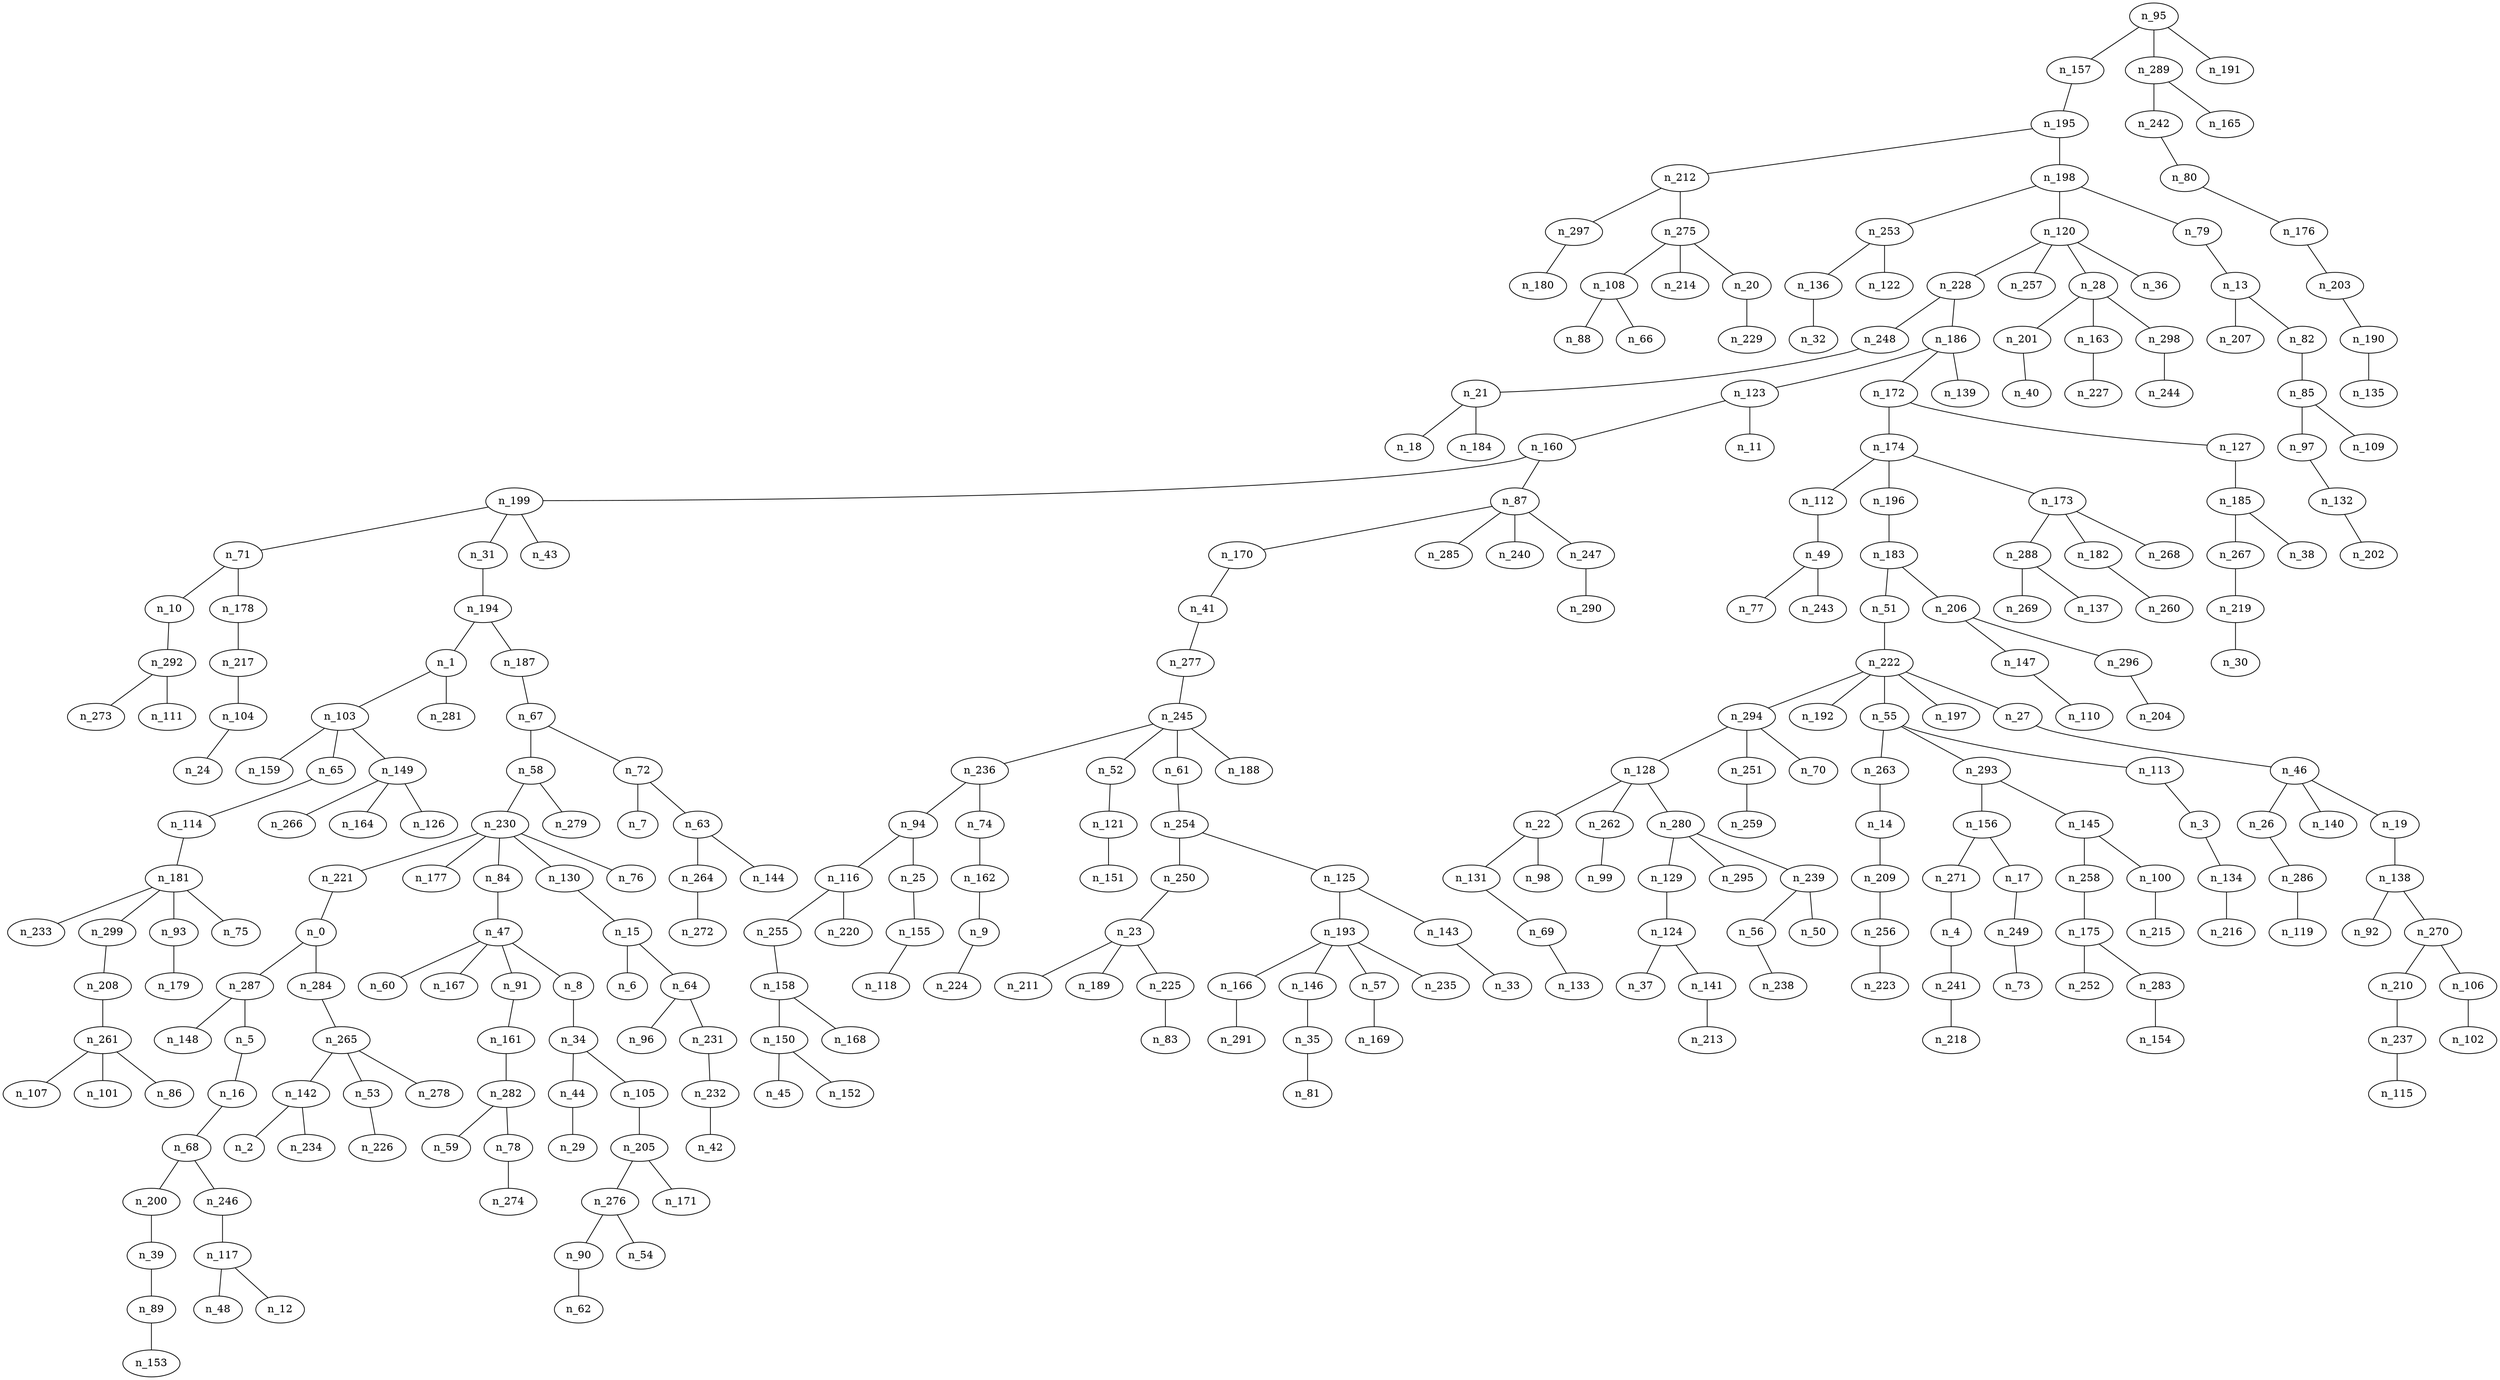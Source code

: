 graph grafoErdosRenyi_300_1200_Prim  {
n_95;
n_157;
n_195;
n_212;
n_297;
n_275;
n_180;
n_108;
n_88;
n_198;
n_253;
n_120;
n_228;
n_248;
n_257;
n_79;
n_13;
n_28;
n_201;
n_163;
n_227;
n_298;
n_289;
n_242;
n_80;
n_207;
n_176;
n_203;
n_186;
n_123;
n_160;
n_199;
n_71;
n_31;
n_10;
n_194;
n_1;
n_103;
n_159;
n_65;
n_149;
n_266;
n_164;
n_281;
n_172;
n_174;
n_112;
n_196;
n_183;
n_51;
n_222;
n_294;
n_128;
n_22;
n_192;
n_55;
n_263;
n_14;
n_209;
n_256;
n_223;
n_131;
n_262;
n_293;
n_156;
n_271;
n_17;
n_4;
n_197;
n_173;
n_288;
n_182;
n_127;
n_185;
n_267;
n_145;
n_258;
n_100;
n_215;
n_187;
n_67;
n_58;
n_230;
n_221;
n_0;
n_287;
n_177;
n_84;
n_130;
n_15;
n_148;
n_47;
n_60;
n_167;
n_91;
n_161;
n_284;
n_265;
n_142;
n_2;
n_53;
n_226;
n_282;
n_59;
n_78;
n_206;
n_147;
n_191;
n_279;
n_219;
n_49;
n_72;
n_7;
n_63;
n_264;
n_272;
n_5;
n_144;
n_178;
n_251;
n_259;
n_296;
n_8;
n_34;
n_44;
n_29;
n_105;
n_205;
n_87;
n_170;
n_41;
n_277;
n_245;
n_236;
n_52;
n_285;
n_94;
n_116;
n_255;
n_158;
n_150;
n_45;
n_61;
n_254;
n_250;
n_125;
n_193;
n_143;
n_166;
n_27;
n_11;
n_6;
n_77;
n_40;
n_168;
n_36;
n_114;
n_181;
n_233;
n_299;
n_121;
n_151;
n_175;
n_252;
n_283;
n_23;
n_220;
n_165;
n_244;
n_38;
n_249;
n_280;
n_129;
n_295;
n_239;
n_56;
n_238;
n_50;
n_292;
n_273;
n_46;
n_26;
n_286;
n_119;
n_140;
n_19;
n_138;
n_92;
n_270;
n_210;
n_106;
n_237;
n_146;
n_152;
n_243;
n_21;
n_76;
n_74;
n_162;
n_217;
n_104;
n_24;
n_208;
n_261;
n_107;
n_115;
n_66;
n_98;
n_136;
n_188;
n_240;
n_190;
n_276;
n_90;
n_54;
n_62;
n_9;
n_224;
n_35;
n_18;
n_99;
n_25;
n_155;
n_118;
n_204;
n_69;
n_133;
n_211;
n_189;
n_247;
n_290;
n_64;
n_96;
n_113;
n_3;
n_43;
n_269;
n_231;
n_232;
n_42;
n_184;
n_16;
n_68;
n_200;
n_246;
n_117;
n_48;
n_12;
n_39;
n_89;
n_153;
n_82;
n_85;
n_97;
n_124;
n_37;
n_141;
n_109;
n_274;
n_93;
n_291;
n_225;
n_83;
n_110;
n_126;
n_171;
n_139;
n_137;
n_268;
n_241;
n_218;
n_214;
n_33;
n_73;
n_213;
n_101;
n_86;
n_57;
n_169;
n_132;
n_122;
n_102;
n_81;
n_111;
n_278;
n_70;
n_234;
n_202;
n_134;
n_32;
n_179;
n_20;
n_229;
n_235;
n_260;
n_75;
n_30;
n_216;
n_135;
n_154;
n_95 -- n_157;
n_157 -- n_195;
n_195 -- n_212;
n_212 -- n_297;
n_212 -- n_275;
n_297 -- n_180;
n_275 -- n_108;
n_108 -- n_88;
n_195 -- n_198;
n_198 -- n_253;
n_198 -- n_120;
n_120 -- n_228;
n_228 -- n_248;
n_120 -- n_257;
n_198 -- n_79;
n_79 -- n_13;
n_120 -- n_28;
n_28 -- n_201;
n_28 -- n_163;
n_163 -- n_227;
n_28 -- n_298;
n_95 -- n_289;
n_289 -- n_242;
n_242 -- n_80;
n_13 -- n_207;
n_80 -- n_176;
n_176 -- n_203;
n_228 -- n_186;
n_186 -- n_123;
n_123 -- n_160;
n_160 -- n_199;
n_199 -- n_71;
n_199 -- n_31;
n_71 -- n_10;
n_31 -- n_194;
n_194 -- n_1;
n_1 -- n_103;
n_103 -- n_159;
n_103 -- n_65;
n_103 -- n_149;
n_149 -- n_266;
n_149 -- n_164;
n_1 -- n_281;
n_186 -- n_172;
n_172 -- n_174;
n_174 -- n_112;
n_174 -- n_196;
n_196 -- n_183;
n_183 -- n_51;
n_51 -- n_222;
n_222 -- n_294;
n_294 -- n_128;
n_128 -- n_22;
n_222 -- n_192;
n_222 -- n_55;
n_55 -- n_263;
n_263 -- n_14;
n_14 -- n_209;
n_209 -- n_256;
n_256 -- n_223;
n_22 -- n_131;
n_128 -- n_262;
n_55 -- n_293;
n_293 -- n_156;
n_156 -- n_271;
n_156 -- n_17;
n_271 -- n_4;
n_222 -- n_197;
n_174 -- n_173;
n_173 -- n_288;
n_173 -- n_182;
n_172 -- n_127;
n_127 -- n_185;
n_185 -- n_267;
n_293 -- n_145;
n_145 -- n_258;
n_145 -- n_100;
n_100 -- n_215;
n_194 -- n_187;
n_187 -- n_67;
n_67 -- n_58;
n_58 -- n_230;
n_230 -- n_221;
n_221 -- n_0;
n_0 -- n_287;
n_230 -- n_177;
n_230 -- n_84;
n_230 -- n_130;
n_130 -- n_15;
n_287 -- n_148;
n_84 -- n_47;
n_47 -- n_60;
n_47 -- n_167;
n_47 -- n_91;
n_91 -- n_161;
n_0 -- n_284;
n_284 -- n_265;
n_265 -- n_142;
n_142 -- n_2;
n_265 -- n_53;
n_53 -- n_226;
n_161 -- n_282;
n_282 -- n_59;
n_282 -- n_78;
n_183 -- n_206;
n_206 -- n_147;
n_95 -- n_191;
n_58 -- n_279;
n_267 -- n_219;
n_112 -- n_49;
n_67 -- n_72;
n_72 -- n_7;
n_72 -- n_63;
n_63 -- n_264;
n_264 -- n_272;
n_287 -- n_5;
n_63 -- n_144;
n_71 -- n_178;
n_294 -- n_251;
n_251 -- n_259;
n_206 -- n_296;
n_47 -- n_8;
n_8 -- n_34;
n_34 -- n_44;
n_44 -- n_29;
n_34 -- n_105;
n_105 -- n_205;
n_160 -- n_87;
n_87 -- n_170;
n_170 -- n_41;
n_41 -- n_277;
n_277 -- n_245;
n_245 -- n_236;
n_245 -- n_52;
n_87 -- n_285;
n_236 -- n_94;
n_94 -- n_116;
n_116 -- n_255;
n_255 -- n_158;
n_158 -- n_150;
n_150 -- n_45;
n_245 -- n_61;
n_61 -- n_254;
n_254 -- n_250;
n_254 -- n_125;
n_125 -- n_193;
n_125 -- n_143;
n_193 -- n_166;
n_222 -- n_27;
n_123 -- n_11;
n_15 -- n_6;
n_49 -- n_77;
n_201 -- n_40;
n_158 -- n_168;
n_120 -- n_36;
n_65 -- n_114;
n_114 -- n_181;
n_181 -- n_233;
n_181 -- n_299;
n_52 -- n_121;
n_121 -- n_151;
n_258 -- n_175;
n_175 -- n_252;
n_175 -- n_283;
n_250 -- n_23;
n_116 -- n_220;
n_289 -- n_165;
n_298 -- n_244;
n_185 -- n_38;
n_17 -- n_249;
n_128 -- n_280;
n_280 -- n_129;
n_280 -- n_295;
n_280 -- n_239;
n_239 -- n_56;
n_56 -- n_238;
n_239 -- n_50;
n_10 -- n_292;
n_292 -- n_273;
n_27 -- n_46;
n_46 -- n_26;
n_26 -- n_286;
n_286 -- n_119;
n_46 -- n_140;
n_46 -- n_19;
n_19 -- n_138;
n_138 -- n_92;
n_138 -- n_270;
n_270 -- n_210;
n_270 -- n_106;
n_210 -- n_237;
n_193 -- n_146;
n_150 -- n_152;
n_49 -- n_243;
n_248 -- n_21;
n_230 -- n_76;
n_236 -- n_74;
n_74 -- n_162;
n_178 -- n_217;
n_217 -- n_104;
n_104 -- n_24;
n_299 -- n_208;
n_208 -- n_261;
n_261 -- n_107;
n_237 -- n_115;
n_108 -- n_66;
n_22 -- n_98;
n_253 -- n_136;
n_245 -- n_188;
n_87 -- n_240;
n_203 -- n_190;
n_205 -- n_276;
n_276 -- n_90;
n_276 -- n_54;
n_90 -- n_62;
n_162 -- n_9;
n_9 -- n_224;
n_146 -- n_35;
n_21 -- n_18;
n_262 -- n_99;
n_94 -- n_25;
n_25 -- n_155;
n_155 -- n_118;
n_296 -- n_204;
n_131 -- n_69;
n_69 -- n_133;
n_23 -- n_211;
n_23 -- n_189;
n_87 -- n_247;
n_247 -- n_290;
n_15 -- n_64;
n_64 -- n_96;
n_55 -- n_113;
n_113 -- n_3;
n_199 -- n_43;
n_288 -- n_269;
n_64 -- n_231;
n_231 -- n_232;
n_232 -- n_42;
n_21 -- n_184;
n_5 -- n_16;
n_16 -- n_68;
n_68 -- n_200;
n_68 -- n_246;
n_246 -- n_117;
n_117 -- n_48;
n_117 -- n_12;
n_200 -- n_39;
n_39 -- n_89;
n_89 -- n_153;
n_13 -- n_82;
n_82 -- n_85;
n_85 -- n_97;
n_129 -- n_124;
n_124 -- n_37;
n_124 -- n_141;
n_85 -- n_109;
n_78 -- n_274;
n_181 -- n_93;
n_166 -- n_291;
n_23 -- n_225;
n_225 -- n_83;
n_147 -- n_110;
n_149 -- n_126;
n_205 -- n_171;
n_186 -- n_139;
n_288 -- n_137;
n_173 -- n_268;
n_4 -- n_241;
n_241 -- n_218;
n_275 -- n_214;
n_143 -- n_33;
n_249 -- n_73;
n_141 -- n_213;
n_261 -- n_101;
n_261 -- n_86;
n_193 -- n_57;
n_57 -- n_169;
n_97 -- n_132;
n_253 -- n_122;
n_106 -- n_102;
n_35 -- n_81;
n_292 -- n_111;
n_265 -- n_278;
n_294 -- n_70;
n_142 -- n_234;
n_132 -- n_202;
n_3 -- n_134;
n_136 -- n_32;
n_93 -- n_179;
n_275 -- n_20;
n_20 -- n_229;
n_193 -- n_235;
n_182 -- n_260;
n_181 -- n_75;
n_219 -- n_30;
n_134 -- n_216;
n_190 -- n_135;
n_283 -- n_154;
}